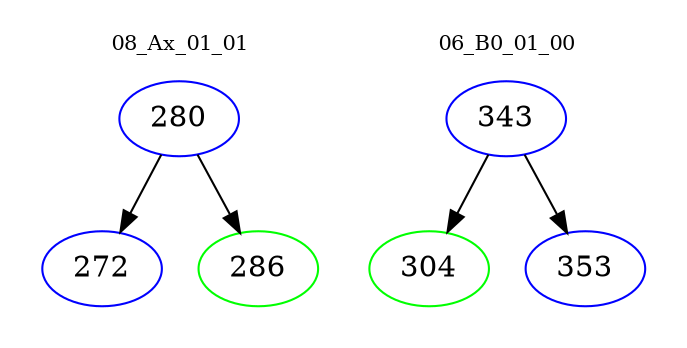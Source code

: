 digraph{
subgraph cluster_0 {
color = white
label = "08_Ax_01_01";
fontsize=10;
T0_280 [label="280", color="blue"]
T0_280 -> T0_272 [color="black"]
T0_272 [label="272", color="blue"]
T0_280 -> T0_286 [color="black"]
T0_286 [label="286", color="green"]
}
subgraph cluster_1 {
color = white
label = "06_B0_01_00";
fontsize=10;
T1_343 [label="343", color="blue"]
T1_343 -> T1_304 [color="black"]
T1_304 [label="304", color="green"]
T1_343 -> T1_353 [color="black"]
T1_353 [label="353", color="blue"]
}
}
